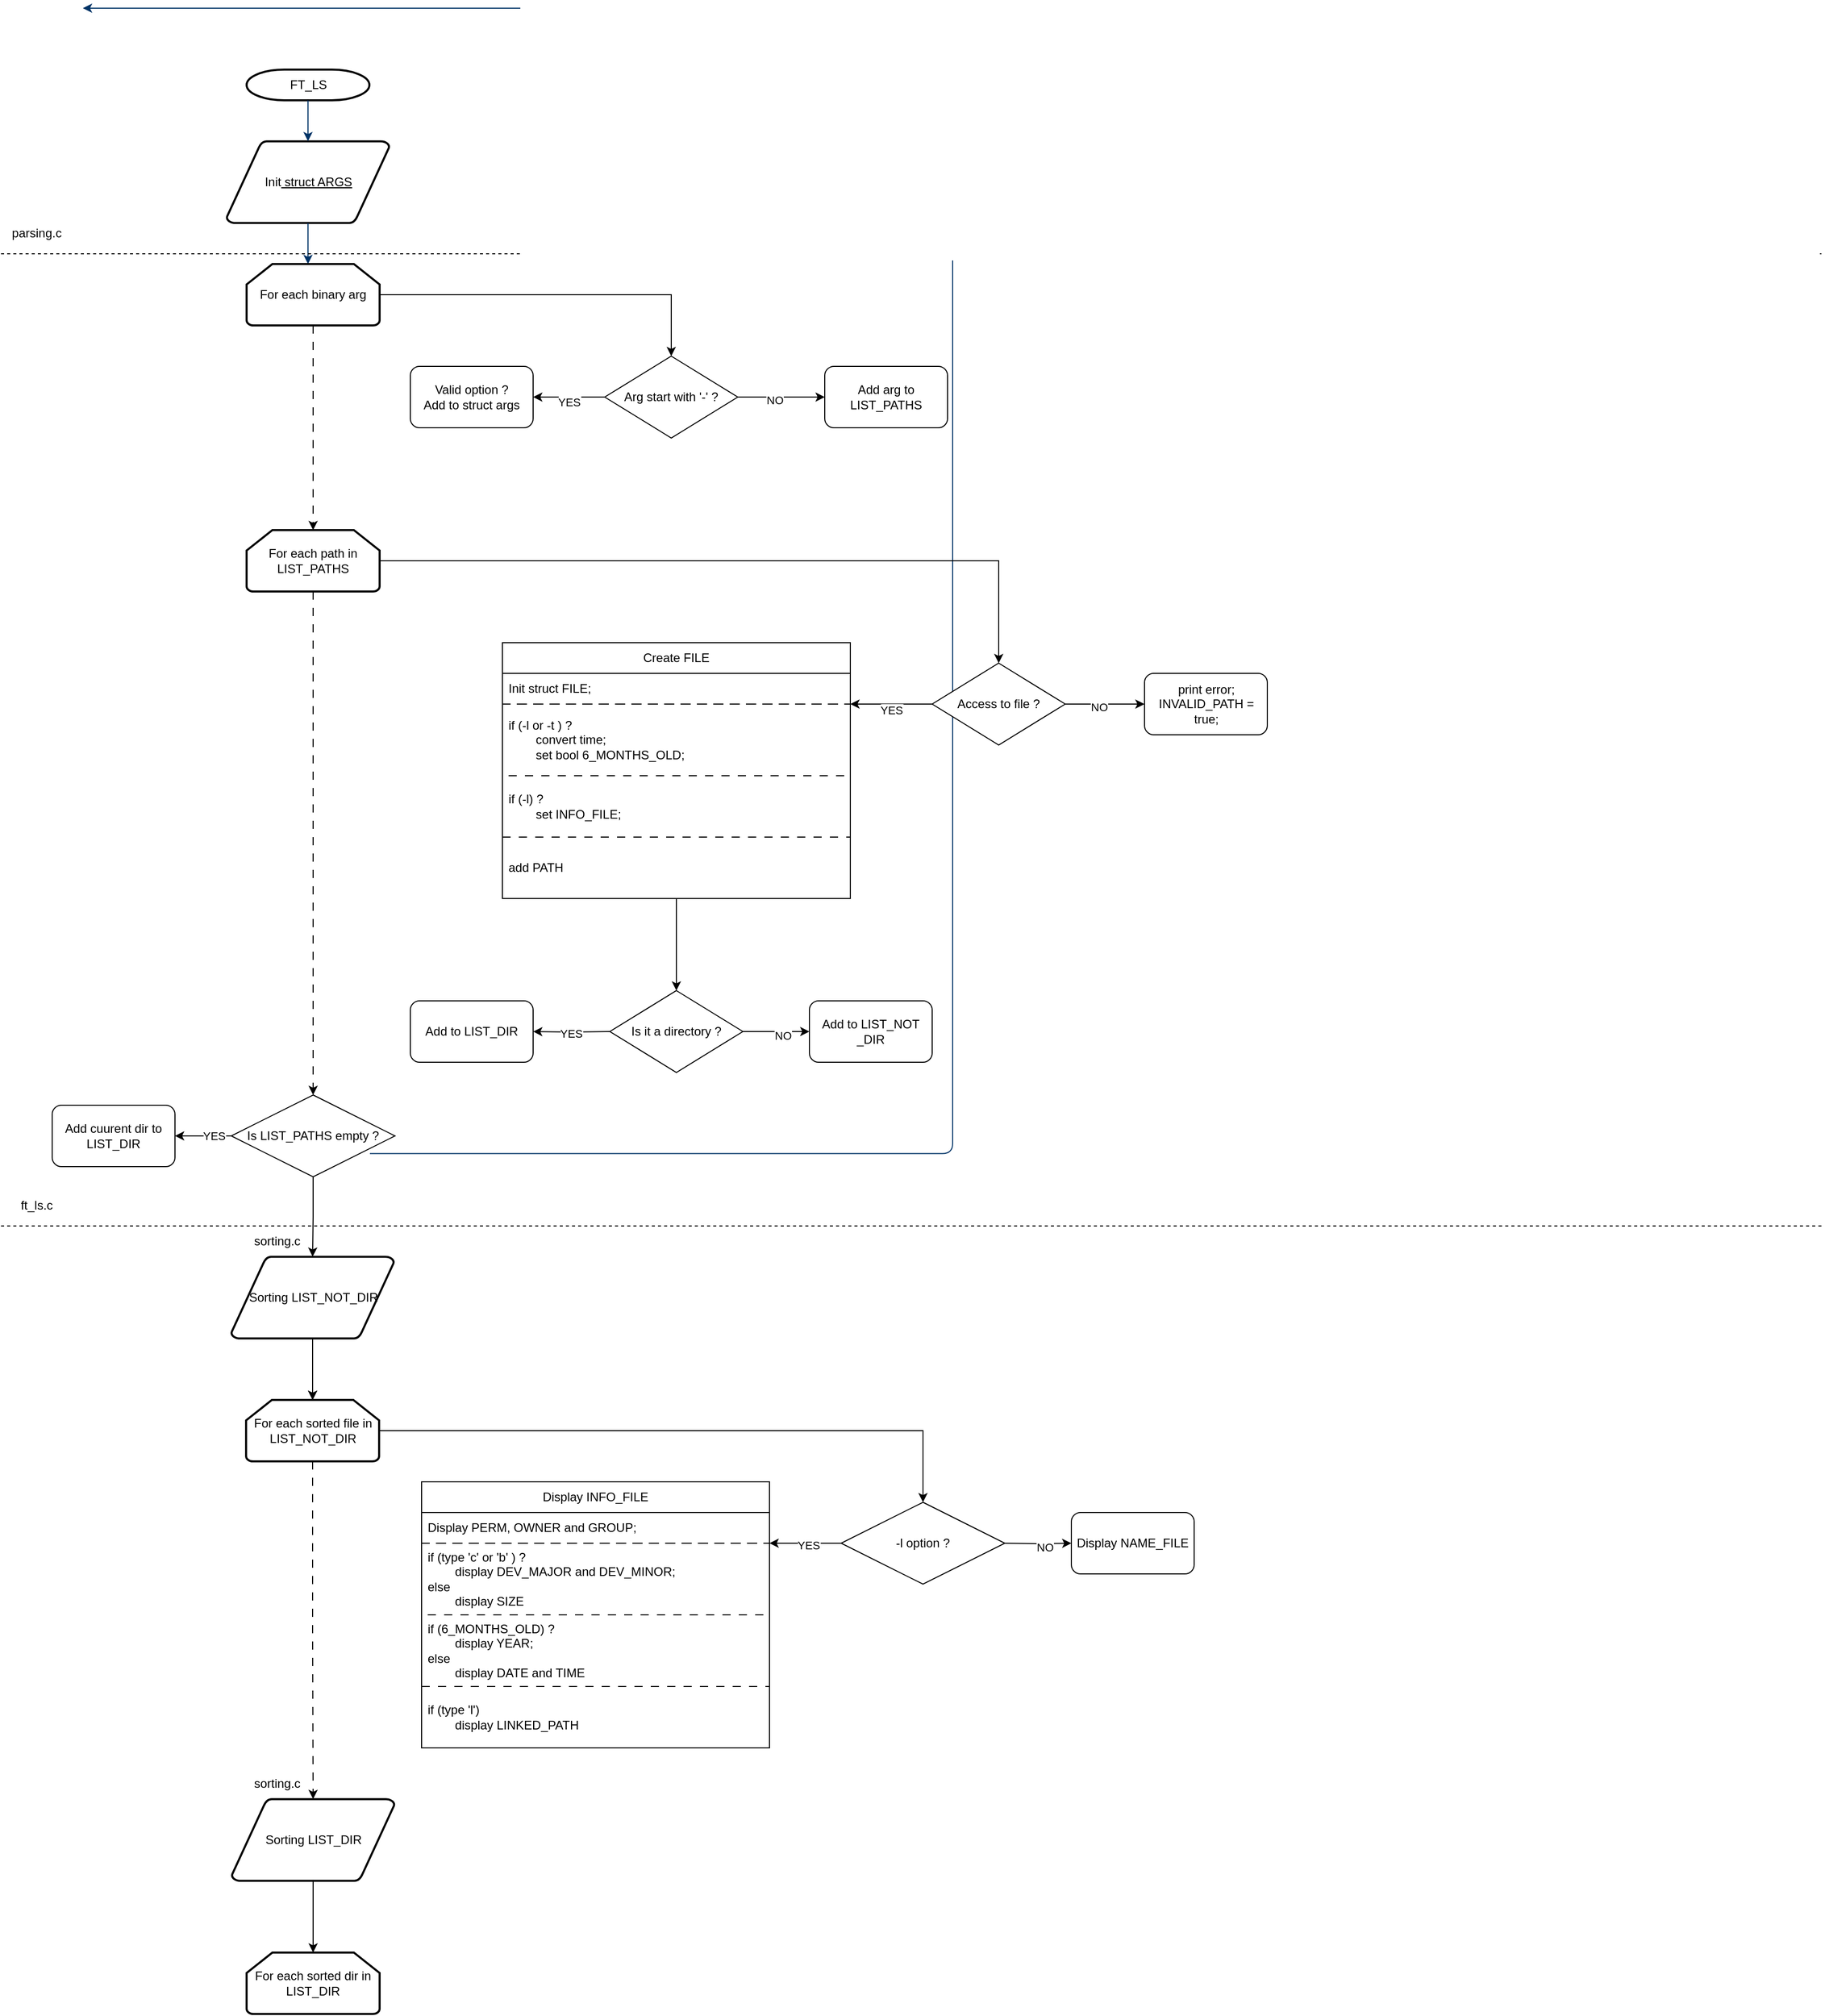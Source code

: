 <mxfile version="24.7.16">
  <diagram id="6a731a19-8d31-9384-78a2-239565b7b9f0" name="Page-1">
    <mxGraphModel dx="1509" dy="812" grid="1" gridSize="10" guides="1" tooltips="1" connect="1" arrows="1" fold="1" page="1" pageScale="1" pageWidth="1169" pageHeight="827" background="none" math="0" shadow="0">
      <root>
        <mxCell id="0" />
        <mxCell id="1" parent="0" />
        <mxCell id="2" value="FT_LS" style="shape=mxgraph.flowchart.terminator;strokeWidth=2;gradientColor=none;gradientDirection=north;fontStyle=0;html=1;" parent="1" vertex="1">
          <mxGeometry x="260" y="60" width="120" height="30" as="geometry" />
        </mxCell>
        <mxCell id="3" value="Init&lt;u&gt; struct ARGS&lt;br&gt;&lt;/u&gt;" style="shape=mxgraph.flowchart.data;strokeWidth=2;gradientColor=none;gradientDirection=north;fontStyle=0;html=1;" parent="1" vertex="1">
          <mxGeometry x="240.5" y="130" width="159" height="80" as="geometry" />
        </mxCell>
        <mxCell id="7" style="fontStyle=1;strokeColor=#003366;strokeWidth=1;html=1;" parent="1" source="2" target="3" edge="1">
          <mxGeometry relative="1" as="geometry" />
        </mxCell>
        <mxCell id="8" style="fontStyle=1;strokeColor=#003366;strokeWidth=1;html=1;" parent="1" source="3" edge="1">
          <mxGeometry relative="1" as="geometry">
            <mxPoint x="320" y="250" as="targetPoint" />
          </mxGeometry>
        </mxCell>
        <mxCell id="45" value="" style="edgeStyle=elbowEdgeStyle;elbow=horizontal;exitX=1;exitY=0.5;exitPerimeter=0;entryX=0.905;entryY=0.5;entryPerimeter=0;fontStyle=1;strokeColor=#003366;strokeWidth=1;html=1;" parent="1" target="34" edge="1">
          <mxGeometry width="100" height="100" as="geometry">
            <mxPoint x="380.5" y="1119.25" as="sourcePoint" />
            <mxPoint x="100" as="targetPoint" />
            <Array as="points">
              <mxPoint x="950" y="1320" />
            </Array>
          </mxGeometry>
        </mxCell>
        <mxCell id="l7O6cIsBJEB4oKwaQnPY-69" value="" style="edgeStyle=orthogonalEdgeStyle;rounded=0;orthogonalLoop=1;jettySize=auto;html=1;" edge="1" parent="1" source="l7O6cIsBJEB4oKwaQnPY-60" target="l7O6cIsBJEB4oKwaQnPY-68">
          <mxGeometry relative="1" as="geometry" />
        </mxCell>
        <mxCell id="l7O6cIsBJEB4oKwaQnPY-70" value="&lt;div&gt;yes&lt;/div&gt;" style="edgeLabel;html=1;align=center;verticalAlign=middle;resizable=0;points=[];" vertex="1" connectable="0" parent="l7O6cIsBJEB4oKwaQnPY-69">
          <mxGeometry x="-0.067" y="4" relative="1" as="geometry">
            <mxPoint x="68" y="-4" as="offset" />
          </mxGeometry>
        </mxCell>
        <mxCell id="l7O6cIsBJEB4oKwaQnPY-73" value="YES" style="edgeLabel;html=1;align=center;verticalAlign=middle;resizable=0;points=[];" vertex="1" connectable="0" parent="l7O6cIsBJEB4oKwaQnPY-69">
          <mxGeometry y="5" relative="1" as="geometry">
            <mxPoint as="offset" />
          </mxGeometry>
        </mxCell>
        <mxCell id="l7O6cIsBJEB4oKwaQnPY-72" value="" style="edgeStyle=orthogonalEdgeStyle;rounded=0;orthogonalLoop=1;jettySize=auto;html=1;" edge="1" parent="1" source="l7O6cIsBJEB4oKwaQnPY-60" target="l7O6cIsBJEB4oKwaQnPY-71">
          <mxGeometry relative="1" as="geometry" />
        </mxCell>
        <mxCell id="l7O6cIsBJEB4oKwaQnPY-74" value="NO" style="edgeLabel;html=1;align=center;verticalAlign=middle;resizable=0;points=[];" vertex="1" connectable="0" parent="l7O6cIsBJEB4oKwaQnPY-72">
          <mxGeometry x="-0.153" y="-3" relative="1" as="geometry">
            <mxPoint as="offset" />
          </mxGeometry>
        </mxCell>
        <mxCell id="l7O6cIsBJEB4oKwaQnPY-121" value="" style="edgeStyle=orthogonalEdgeStyle;rounded=0;orthogonalLoop=1;jettySize=auto;html=1;exitX=0.5;exitY=1;exitDx=0;exitDy=0;exitPerimeter=0;dashed=1;dashPattern=8 8;" edge="1" parent="1" source="l7O6cIsBJEB4oKwaQnPY-62" target="l7O6cIsBJEB4oKwaQnPY-80">
          <mxGeometry relative="1" as="geometry">
            <mxPoint x="640" y="410" as="sourcePoint" />
            <Array as="points">
              <mxPoint x="325" y="400" />
              <mxPoint x="325" y="400" />
            </Array>
          </mxGeometry>
        </mxCell>
        <mxCell id="l7O6cIsBJEB4oKwaQnPY-60" value="Arg start with &#39;-&#39; ?" style="rhombus;whiteSpace=wrap;html=1;" vertex="1" parent="1">
          <mxGeometry x="610" y="340" width="130" height="80" as="geometry" />
        </mxCell>
        <mxCell id="l7O6cIsBJEB4oKwaQnPY-120" value="" style="edgeStyle=orthogonalEdgeStyle;rounded=0;orthogonalLoop=1;jettySize=auto;html=1;" edge="1" parent="1" source="l7O6cIsBJEB4oKwaQnPY-62" target="l7O6cIsBJEB4oKwaQnPY-60">
          <mxGeometry relative="1" as="geometry" />
        </mxCell>
        <mxCell id="l7O6cIsBJEB4oKwaQnPY-62" value="For each binary arg" style="strokeWidth=2;html=1;shape=mxgraph.flowchart.loop_limit;whiteSpace=wrap;" vertex="1" parent="1">
          <mxGeometry x="260" y="250" width="130" height="60" as="geometry" />
        </mxCell>
        <mxCell id="l7O6cIsBJEB4oKwaQnPY-68" value="Valid option ?&lt;div&gt;Add to struct args&lt;/div&gt;" style="rounded=1;whiteSpace=wrap;html=1;" vertex="1" parent="1">
          <mxGeometry x="420" y="350" width="120" height="60" as="geometry" />
        </mxCell>
        <mxCell id="l7O6cIsBJEB4oKwaQnPY-71" value="Add arg to LIST_PATHS" style="rounded=1;whiteSpace=wrap;html=1;" vertex="1" parent="1">
          <mxGeometry x="825" y="350" width="120" height="60" as="geometry" />
        </mxCell>
        <mxCell id="l7O6cIsBJEB4oKwaQnPY-122" value="" style="edgeStyle=orthogonalEdgeStyle;rounded=0;orthogonalLoop=1;jettySize=auto;html=1;" edge="1" parent="1" source="l7O6cIsBJEB4oKwaQnPY-80" target="l7O6cIsBJEB4oKwaQnPY-87">
          <mxGeometry relative="1" as="geometry" />
        </mxCell>
        <mxCell id="l7O6cIsBJEB4oKwaQnPY-125" value="" style="edgeStyle=orthogonalEdgeStyle;rounded=0;orthogonalLoop=1;jettySize=auto;html=1;dashed=1;dashPattern=8 8;" edge="1" parent="1" source="l7O6cIsBJEB4oKwaQnPY-80" target="l7O6cIsBJEB4oKwaQnPY-124">
          <mxGeometry relative="1" as="geometry" />
        </mxCell>
        <mxCell id="l7O6cIsBJEB4oKwaQnPY-80" value="For each path in LIST_PATHS" style="strokeWidth=2;html=1;shape=mxgraph.flowchart.loop_limit;whiteSpace=wrap;" vertex="1" parent="1">
          <mxGeometry x="260" y="510" width="130" height="60" as="geometry" />
        </mxCell>
        <mxCell id="l7O6cIsBJEB4oKwaQnPY-82" value="" style="edgeStyle=orthogonalEdgeStyle;rounded=0;orthogonalLoop=1;jettySize=auto;html=1;" edge="1" parent="1" source="l7O6cIsBJEB4oKwaQnPY-87">
          <mxGeometry relative="1" as="geometry">
            <mxPoint x="850" y="680" as="targetPoint" />
          </mxGeometry>
        </mxCell>
        <mxCell id="l7O6cIsBJEB4oKwaQnPY-83" value="&lt;div&gt;yes&lt;/div&gt;" style="edgeLabel;html=1;align=center;verticalAlign=middle;resizable=0;points=[];" vertex="1" connectable="0" parent="l7O6cIsBJEB4oKwaQnPY-82">
          <mxGeometry x="-0.067" y="4" relative="1" as="geometry">
            <mxPoint x="68" y="-4" as="offset" />
          </mxGeometry>
        </mxCell>
        <mxCell id="l7O6cIsBJEB4oKwaQnPY-84" value="YES" style="edgeLabel;html=1;align=center;verticalAlign=middle;resizable=0;points=[];" vertex="1" connectable="0" parent="l7O6cIsBJEB4oKwaQnPY-82">
          <mxGeometry y="5" relative="1" as="geometry">
            <mxPoint as="offset" />
          </mxGeometry>
        </mxCell>
        <mxCell id="l7O6cIsBJEB4oKwaQnPY-85" value="" style="edgeStyle=orthogonalEdgeStyle;rounded=0;orthogonalLoop=1;jettySize=auto;html=1;" edge="1" parent="1" source="l7O6cIsBJEB4oKwaQnPY-87" target="l7O6cIsBJEB4oKwaQnPY-89">
          <mxGeometry relative="1" as="geometry" />
        </mxCell>
        <mxCell id="l7O6cIsBJEB4oKwaQnPY-86" value="NO" style="edgeLabel;html=1;align=center;verticalAlign=middle;resizable=0;points=[];" vertex="1" connectable="0" parent="l7O6cIsBJEB4oKwaQnPY-85">
          <mxGeometry x="-0.153" y="-3" relative="1" as="geometry">
            <mxPoint as="offset" />
          </mxGeometry>
        </mxCell>
        <mxCell id="l7O6cIsBJEB4oKwaQnPY-87" value="Access to file ?" style="rhombus;whiteSpace=wrap;html=1;" vertex="1" parent="1">
          <mxGeometry x="930" y="640" width="130" height="80" as="geometry" />
        </mxCell>
        <mxCell id="l7O6cIsBJEB4oKwaQnPY-89" value="&lt;div&gt;print error;&lt;/div&gt;&lt;div&gt;INVALID_PATH = true;&lt;br&gt;&lt;/div&gt;" style="rounded=1;whiteSpace=wrap;html=1;" vertex="1" parent="1">
          <mxGeometry x="1137.5" y="650" width="120" height="60" as="geometry" />
        </mxCell>
        <mxCell id="l7O6cIsBJEB4oKwaQnPY-111" value="" style="edgeStyle=orthogonalEdgeStyle;rounded=0;orthogonalLoop=1;jettySize=auto;html=1;" edge="1" parent="1" source="l7O6cIsBJEB4oKwaQnPY-96" target="l7O6cIsBJEB4oKwaQnPY-105">
          <mxGeometry relative="1" as="geometry" />
        </mxCell>
        <mxCell id="l7O6cIsBJEB4oKwaQnPY-96" value="Create FILE" style="swimlane;fontStyle=0;childLayout=stackLayout;horizontal=1;startSize=30;horizontalStack=0;resizeParent=1;resizeParentMax=0;resizeLast=0;collapsible=1;marginBottom=0;whiteSpace=wrap;html=1;" vertex="1" parent="1">
          <mxGeometry x="510" y="620" width="340" height="250" as="geometry" />
        </mxCell>
        <mxCell id="l7O6cIsBJEB4oKwaQnPY-97" value="&lt;div&gt;Init struct FILE;&lt;/div&gt;" style="text;strokeColor=default;fillColor=none;align=left;verticalAlign=middle;spacingLeft=4;spacingRight=4;overflow=hidden;points=[[0,0.5],[1,0.5]];portConstraint=eastwest;rotatable=0;whiteSpace=wrap;html=1;dashed=1;dashPattern=8 8;" vertex="1" parent="l7O6cIsBJEB4oKwaQnPY-96">
          <mxGeometry y="30" width="340" height="30" as="geometry" />
        </mxCell>
        <mxCell id="l7O6cIsBJEB4oKwaQnPY-99" value="&lt;div&gt;if (-l or -t ) ?&lt;/div&gt;&lt;div align=&quot;left&quot;&gt;&lt;span style=&quot;white-space: pre;&quot;&gt;&#x9;&lt;/span&gt;convert time;&lt;br&gt;&lt;span style=&quot;white-space: pre;&quot;&gt;&#x9;&lt;/span&gt;set bool 6_MONTHS_OLD;&lt;/div&gt;" style="text;strokeColor=default;fillColor=none;align=left;verticalAlign=middle;spacingLeft=4;spacingRight=4;overflow=hidden;points=[[0,0.5],[1,0.5]];portConstraint=eastwest;rotatable=0;whiteSpace=wrap;html=1;dashed=1;dashPattern=8 8;" vertex="1" parent="l7O6cIsBJEB4oKwaQnPY-96">
          <mxGeometry y="60" width="340" height="70" as="geometry" />
        </mxCell>
        <mxCell id="l7O6cIsBJEB4oKwaQnPY-104" value="&lt;div&gt;if (-l) ?&lt;/div&gt;&lt;div&gt;&lt;span style=&quot;white-space: pre;&quot;&gt;&#x9;&lt;/span&gt;set INFO_FILE;&lt;/div&gt;" style="text;strokeColor=none;fillColor=none;align=left;verticalAlign=middle;spacingLeft=4;spacingRight=4;overflow=hidden;points=[[0,0.5],[1,0.5]];portConstraint=eastwest;rotatable=0;whiteSpace=wrap;html=1;" vertex="1" parent="l7O6cIsBJEB4oKwaQnPY-96">
          <mxGeometry y="130" width="340" height="60" as="geometry" />
        </mxCell>
        <mxCell id="l7O6cIsBJEB4oKwaQnPY-103" value="add PATH" style="text;strokeColor=default;fillColor=none;align=left;verticalAlign=middle;spacingLeft=4;spacingRight=4;overflow=hidden;points=[[0,0.5],[1,0.5]];portConstraint=eastwest;rotatable=0;whiteSpace=wrap;html=1;dashed=1;dashPattern=8 8;" vertex="1" parent="l7O6cIsBJEB4oKwaQnPY-96">
          <mxGeometry y="190" width="340" height="60" as="geometry" />
        </mxCell>
        <mxCell id="l7O6cIsBJEB4oKwaQnPY-113" value="" style="edgeStyle=orthogonalEdgeStyle;rounded=0;orthogonalLoop=1;jettySize=auto;html=1;entryX=1;entryY=0.5;entryDx=0;entryDy=0;" edge="1" parent="1" target="l7O6cIsBJEB4oKwaQnPY-112">
          <mxGeometry relative="1" as="geometry">
            <mxPoint x="615" y="1000" as="sourcePoint" />
            <mxPoint x="550" y="1000" as="targetPoint" />
          </mxGeometry>
        </mxCell>
        <mxCell id="l7O6cIsBJEB4oKwaQnPY-119" value="YES" style="edgeLabel;html=1;align=center;verticalAlign=middle;resizable=0;points=[];" vertex="1" connectable="0" parent="l7O6cIsBJEB4oKwaQnPY-113">
          <mxGeometry x="0.015" y="-1" relative="1" as="geometry">
            <mxPoint y="3" as="offset" />
          </mxGeometry>
        </mxCell>
        <mxCell id="l7O6cIsBJEB4oKwaQnPY-117" value="" style="edgeStyle=orthogonalEdgeStyle;rounded=0;orthogonalLoop=1;jettySize=auto;html=1;" edge="1" parent="1" source="l7O6cIsBJEB4oKwaQnPY-105" target="l7O6cIsBJEB4oKwaQnPY-116">
          <mxGeometry relative="1" as="geometry" />
        </mxCell>
        <mxCell id="l7O6cIsBJEB4oKwaQnPY-118" value="&lt;div&gt;NO&lt;/div&gt;" style="edgeLabel;html=1;align=center;verticalAlign=middle;resizable=0;points=[];" vertex="1" connectable="0" parent="l7O6cIsBJEB4oKwaQnPY-117">
          <mxGeometry x="0.187" y="-5" relative="1" as="geometry">
            <mxPoint y="-1" as="offset" />
          </mxGeometry>
        </mxCell>
        <mxCell id="l7O6cIsBJEB4oKwaQnPY-105" value="Is it a directory ?" style="rhombus;whiteSpace=wrap;html=1;" vertex="1" parent="1">
          <mxGeometry x="615" y="960" width="130" height="80" as="geometry" />
        </mxCell>
        <mxCell id="l7O6cIsBJEB4oKwaQnPY-112" value="Add to LIST_DIR" style="rounded=1;whiteSpace=wrap;html=1;" vertex="1" parent="1">
          <mxGeometry x="420" y="970" width="120" height="60" as="geometry" />
        </mxCell>
        <mxCell id="l7O6cIsBJEB4oKwaQnPY-116" value="Add to LIST_NOT _DIR" style="rounded=1;whiteSpace=wrap;html=1;" vertex="1" parent="1">
          <mxGeometry x="810" y="970" width="120" height="60" as="geometry" />
        </mxCell>
        <mxCell id="l7O6cIsBJEB4oKwaQnPY-128" value="" style="edgeStyle=orthogonalEdgeStyle;rounded=0;orthogonalLoop=1;jettySize=auto;html=1;" edge="1" parent="1" source="l7O6cIsBJEB4oKwaQnPY-124" target="l7O6cIsBJEB4oKwaQnPY-127">
          <mxGeometry relative="1" as="geometry" />
        </mxCell>
        <mxCell id="l7O6cIsBJEB4oKwaQnPY-137" value="" style="edgeStyle=orthogonalEdgeStyle;rounded=0;orthogonalLoop=1;jettySize=auto;html=1;" edge="1" parent="1" source="l7O6cIsBJEB4oKwaQnPY-124" target="l7O6cIsBJEB4oKwaQnPY-136">
          <mxGeometry relative="1" as="geometry" />
        </mxCell>
        <mxCell id="l7O6cIsBJEB4oKwaQnPY-124" value="Is LIST_PATHS empty ?" style="rhombus;whiteSpace=wrap;html=1;" vertex="1" parent="1">
          <mxGeometry x="245" y="1062" width="160" height="80" as="geometry" />
        </mxCell>
        <mxCell id="l7O6cIsBJEB4oKwaQnPY-126" value="YES" style="edgeLabel;html=1;align=center;verticalAlign=middle;resizable=0;points=[];" vertex="1" connectable="0" parent="1">
          <mxGeometry x="227.503" y="1102" as="geometry" />
        </mxCell>
        <mxCell id="l7O6cIsBJEB4oKwaQnPY-127" value="Add cuurent dir to LIST_DIR" style="rounded=1;whiteSpace=wrap;html=1;" vertex="1" parent="1">
          <mxGeometry x="70" y="1072" width="120" height="60" as="geometry" />
        </mxCell>
        <mxCell id="l7O6cIsBJEB4oKwaQnPY-130" value="" style="endArrow=none;dashed=1;html=1;rounded=0;" edge="1" parent="1">
          <mxGeometry width="50" height="50" relative="1" as="geometry">
            <mxPoint x="20" y="240" as="sourcePoint" />
            <mxPoint x="1800" y="240" as="targetPoint" />
          </mxGeometry>
        </mxCell>
        <mxCell id="l7O6cIsBJEB4oKwaQnPY-133" value="parsing.c" style="text;html=1;align=center;verticalAlign=middle;whiteSpace=wrap;rounded=0;" vertex="1" parent="1">
          <mxGeometry x="20" y="200" width="70" height="40" as="geometry" />
        </mxCell>
        <mxCell id="l7O6cIsBJEB4oKwaQnPY-141" value="" style="edgeStyle=orthogonalEdgeStyle;rounded=0;orthogonalLoop=1;jettySize=auto;html=1;" edge="1" parent="1" source="l7O6cIsBJEB4oKwaQnPY-136">
          <mxGeometry relative="1" as="geometry">
            <mxPoint x="324.5" y="1360" as="targetPoint" />
          </mxGeometry>
        </mxCell>
        <mxCell id="l7O6cIsBJEB4oKwaQnPY-146" value="" style="edgeStyle=orthogonalEdgeStyle;rounded=0;orthogonalLoop=1;jettySize=auto;html=1;" edge="1" parent="1" source="l7O6cIsBJEB4oKwaQnPY-136" target="l7O6cIsBJEB4oKwaQnPY-145">
          <mxGeometry relative="1" as="geometry" />
        </mxCell>
        <mxCell id="l7O6cIsBJEB4oKwaQnPY-136" value="Sorting LIST_NOT_DIR&lt;u&gt;&lt;br&gt;&lt;/u&gt;" style="shape=mxgraph.flowchart.data;strokeWidth=2;gradientColor=none;gradientDirection=north;fontStyle=0;html=1;" vertex="1" parent="1">
          <mxGeometry x="245" y="1220" width="159" height="80" as="geometry" />
        </mxCell>
        <mxCell id="l7O6cIsBJEB4oKwaQnPY-138" value="" style="endArrow=none;dashed=1;html=1;rounded=0;" edge="1" parent="1">
          <mxGeometry width="50" height="50" relative="1" as="geometry">
            <mxPoint x="20" y="1190" as="sourcePoint" />
            <mxPoint x="1800" y="1190" as="targetPoint" />
          </mxGeometry>
        </mxCell>
        <mxCell id="l7O6cIsBJEB4oKwaQnPY-139" value="ft_ls.c" style="text;html=1;align=center;verticalAlign=middle;whiteSpace=wrap;rounded=0;" vertex="1" parent="1">
          <mxGeometry x="20" y="1150" width="70" height="40" as="geometry" />
        </mxCell>
        <mxCell id="l7O6cIsBJEB4oKwaQnPY-143" value="sorting.c" style="text;html=1;align=center;verticalAlign=middle;whiteSpace=wrap;rounded=0;" vertex="1" parent="1">
          <mxGeometry x="260" y="1190" width="60" height="30" as="geometry" />
        </mxCell>
        <mxCell id="l7O6cIsBJEB4oKwaQnPY-154" value="" style="edgeStyle=orthogonalEdgeStyle;rounded=0;orthogonalLoop=1;jettySize=auto;html=1;" edge="1" parent="1" source="l7O6cIsBJEB4oKwaQnPY-144">
          <mxGeometry relative="1" as="geometry">
            <mxPoint x="771" y="1500" as="targetPoint" />
          </mxGeometry>
        </mxCell>
        <mxCell id="l7O6cIsBJEB4oKwaQnPY-144" value="-l option ?" style="rhombus;whiteSpace=wrap;html=1;" vertex="1" parent="1">
          <mxGeometry x="841" y="1460" width="160" height="80" as="geometry" />
        </mxCell>
        <mxCell id="l7O6cIsBJEB4oKwaQnPY-147" value="" style="edgeStyle=orthogonalEdgeStyle;rounded=0;orthogonalLoop=1;jettySize=auto;html=1;" edge="1" parent="1" source="l7O6cIsBJEB4oKwaQnPY-145" target="l7O6cIsBJEB4oKwaQnPY-144">
          <mxGeometry relative="1" as="geometry" />
        </mxCell>
        <mxCell id="l7O6cIsBJEB4oKwaQnPY-163" value="" style="edgeStyle=orthogonalEdgeStyle;rounded=0;orthogonalLoop=1;jettySize=auto;html=1;dashed=1;dashPattern=8 8;" edge="1" parent="1" source="l7O6cIsBJEB4oKwaQnPY-145" target="l7O6cIsBJEB4oKwaQnPY-162">
          <mxGeometry relative="1" as="geometry" />
        </mxCell>
        <mxCell id="l7O6cIsBJEB4oKwaQnPY-145" value="For each sorted file in LIST_NOT_DIR" style="strokeWidth=2;html=1;shape=mxgraph.flowchart.loop_limit;whiteSpace=wrap;" vertex="1" parent="1">
          <mxGeometry x="259.5" y="1360" width="130" height="60" as="geometry" />
        </mxCell>
        <mxCell id="l7O6cIsBJEB4oKwaQnPY-149" value="" style="edgeStyle=orthogonalEdgeStyle;rounded=0;orthogonalLoop=1;jettySize=auto;html=1;" edge="1" parent="1" target="l7O6cIsBJEB4oKwaQnPY-151">
          <mxGeometry relative="1" as="geometry">
            <mxPoint x="1001" y="1500" as="sourcePoint" />
          </mxGeometry>
        </mxCell>
        <mxCell id="l7O6cIsBJEB4oKwaQnPY-150" value="&lt;div&gt;NO&lt;/div&gt;" style="edgeLabel;html=1;align=center;verticalAlign=middle;resizable=0;points=[];" vertex="1" connectable="0" parent="l7O6cIsBJEB4oKwaQnPY-149">
          <mxGeometry x="0.187" y="-5" relative="1" as="geometry">
            <mxPoint y="-1" as="offset" />
          </mxGeometry>
        </mxCell>
        <mxCell id="l7O6cIsBJEB4oKwaQnPY-151" value="Display NAME_FILE" style="rounded=1;whiteSpace=wrap;html=1;" vertex="1" parent="1">
          <mxGeometry x="1066" y="1470" width="120" height="60" as="geometry" />
        </mxCell>
        <mxCell id="l7O6cIsBJEB4oKwaQnPY-152" value="YES" style="edgeLabel;html=1;align=center;verticalAlign=middle;resizable=0;points=[];" vertex="1" connectable="0" parent="1">
          <mxGeometry x="808.635" y="1502.0" as="geometry" />
        </mxCell>
        <mxCell id="l7O6cIsBJEB4oKwaQnPY-155" value="Display INFO_FILE" style="swimlane;fontStyle=0;childLayout=stackLayout;horizontal=1;startSize=30;horizontalStack=0;resizeParent=1;resizeParentMax=0;resizeLast=0;collapsible=1;marginBottom=0;whiteSpace=wrap;html=1;" vertex="1" parent="1">
          <mxGeometry x="431" y="1440" width="340" height="260" as="geometry" />
        </mxCell>
        <mxCell id="l7O6cIsBJEB4oKwaQnPY-156" value="Display PERM, OWNER and GROUP;" style="text;strokeColor=default;fillColor=none;align=left;verticalAlign=middle;spacingLeft=4;spacingRight=4;overflow=hidden;points=[[0,0.5],[1,0.5]];portConstraint=eastwest;rotatable=0;whiteSpace=wrap;html=1;dashed=1;dashPattern=8 8;" vertex="1" parent="l7O6cIsBJEB4oKwaQnPY-155">
          <mxGeometry y="30" width="340" height="30" as="geometry" />
        </mxCell>
        <mxCell id="l7O6cIsBJEB4oKwaQnPY-157" value="&lt;div&gt;if (type &#39;c&#39; or &#39;b&#39; ) ?&lt;/div&gt;&lt;div align=&quot;left&quot;&gt;&lt;span style=&quot;white-space: pre;&quot;&gt;&#x9;&lt;/span&gt;display DEV_MAJOR and DEV_MINOR;&lt;br&gt;else&lt;/div&gt;&lt;div align=&quot;left&quot;&gt;&lt;span style=&quot;white-space: pre;&quot;&gt;&#x9;&lt;/span&gt;display SIZE&lt;br&gt;&lt;/div&gt;" style="text;strokeColor=default;fillColor=none;align=left;verticalAlign=middle;spacingLeft=4;spacingRight=4;overflow=hidden;points=[[0,0.5],[1,0.5]];portConstraint=eastwest;rotatable=0;whiteSpace=wrap;html=1;dashed=1;dashPattern=8 8;" vertex="1" parent="l7O6cIsBJEB4oKwaQnPY-155">
          <mxGeometry y="60" width="340" height="70" as="geometry" />
        </mxCell>
        <mxCell id="l7O6cIsBJEB4oKwaQnPY-158" value="&lt;div&gt;if (6_MONTHS_OLD) ?&lt;/div&gt;&lt;div&gt;&lt;span style=&quot;white-space: pre;&quot;&gt;&#x9;&lt;/span&gt;display YEAR;&lt;/div&gt;&lt;div&gt;else&lt;/div&gt;&lt;div&gt;&lt;span style=&quot;white-space: pre;&quot;&gt;&#x9;&lt;/span&gt;display DATE and TIME&lt;br&gt;&lt;/div&gt;" style="text;strokeColor=none;fillColor=none;align=left;verticalAlign=middle;spacingLeft=4;spacingRight=4;overflow=hidden;points=[[0,0.5],[1,0.5]];portConstraint=eastwest;rotatable=0;whiteSpace=wrap;html=1;" vertex="1" parent="l7O6cIsBJEB4oKwaQnPY-155">
          <mxGeometry y="130" width="340" height="70" as="geometry" />
        </mxCell>
        <mxCell id="l7O6cIsBJEB4oKwaQnPY-159" value="&lt;div&gt;if (type &#39;l&#39;)&lt;/div&gt;&lt;div&gt;&lt;span style=&quot;white-space: pre;&quot;&gt;&#x9;&lt;/span&gt;display LINKED_PATH&lt;br&gt;&lt;/div&gt;" style="text;strokeColor=default;fillColor=none;align=left;verticalAlign=middle;spacingLeft=4;spacingRight=4;overflow=hidden;points=[[0,0.5],[1,0.5]];portConstraint=eastwest;rotatable=0;whiteSpace=wrap;html=1;dashed=1;dashPattern=8 8;" vertex="1" parent="l7O6cIsBJEB4oKwaQnPY-155">
          <mxGeometry y="200" width="340" height="60" as="geometry" />
        </mxCell>
        <mxCell id="l7O6cIsBJEB4oKwaQnPY-161" value="For each sorted dir in LIST_DIR" style="strokeWidth=2;html=1;shape=mxgraph.flowchart.loop_limit;whiteSpace=wrap;" vertex="1" parent="1">
          <mxGeometry x="260" y="1900" width="130" height="60" as="geometry" />
        </mxCell>
        <mxCell id="l7O6cIsBJEB4oKwaQnPY-164" value="" style="edgeStyle=orthogonalEdgeStyle;rounded=0;orthogonalLoop=1;jettySize=auto;html=1;" edge="1" parent="1" source="l7O6cIsBJEB4oKwaQnPY-162" target="l7O6cIsBJEB4oKwaQnPY-161">
          <mxGeometry relative="1" as="geometry" />
        </mxCell>
        <mxCell id="l7O6cIsBJEB4oKwaQnPY-162" value="Sorting LIST_DIR&lt;u&gt;&lt;br&gt;&lt;/u&gt;" style="shape=mxgraph.flowchart.data;strokeWidth=2;gradientColor=none;gradientDirection=north;fontStyle=0;html=1;" vertex="1" parent="1">
          <mxGeometry x="245.5" y="1750" width="159" height="80" as="geometry" />
        </mxCell>
        <mxCell id="l7O6cIsBJEB4oKwaQnPY-165" value="sorting.c" style="text;html=1;align=center;verticalAlign=middle;whiteSpace=wrap;rounded=0;" vertex="1" parent="1">
          <mxGeometry x="259.5" y="1720" width="60" height="30" as="geometry" />
        </mxCell>
      </root>
    </mxGraphModel>
  </diagram>
</mxfile>
